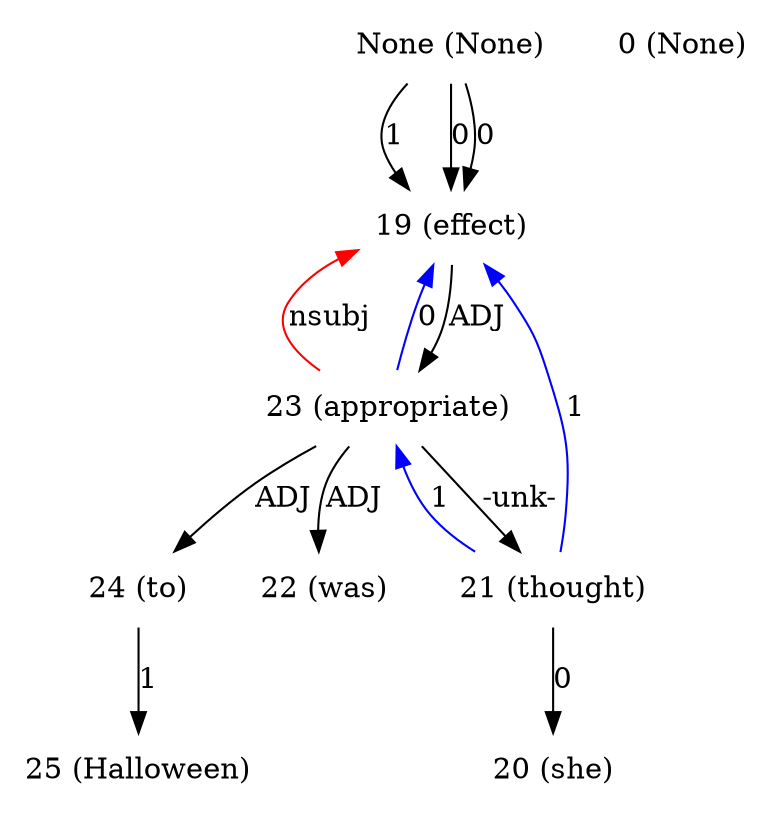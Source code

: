 digraph G{
edge [dir=forward]
node [shape=plaintext]

None [label="None (None)"]
None -> 19 [label="1"]
None [label="None (None)"]
None -> 19 [label="0"]
None [label="None (None)"]
None -> 19 [label="0"]
0 [label="0 (None)"]
19 [label="19 (effect)"]
19 -> 23 [label="ADJ"]
23 -> 19 [label="nsubj", color="red"]
20 [label="20 (she)"]
21 [label="21 (thought)"]
21 -> 19 [label="1", color="blue"]
21 -> 23 [label="1", color="blue"]
21 -> 20 [label="0"]
22 [label="22 (was)"]
23 [label="23 (appropriate)"]
23 -> 21 [label="-unk-"]
23 -> 22 [label="ADJ"]
23 -> 24 [label="ADJ"]
23 -> 19 [label="0", color="blue"]
24 [label="24 (to)"]
24 -> 25 [label="1"]
25 [label="25 (Halloween)"]
}
